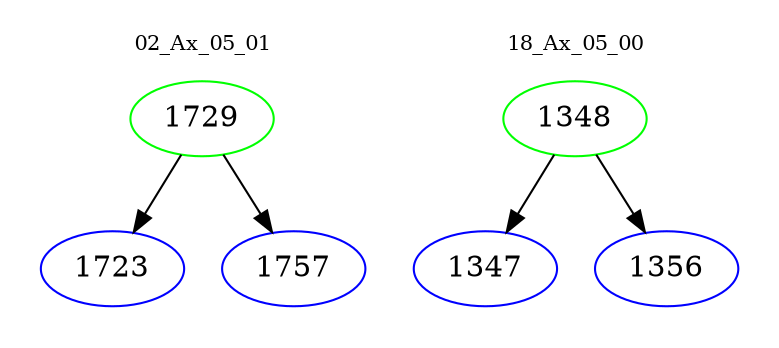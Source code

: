 digraph{
subgraph cluster_0 {
color = white
label = "02_Ax_05_01";
fontsize=10;
T0_1729 [label="1729", color="green"]
T0_1729 -> T0_1723 [color="black"]
T0_1723 [label="1723", color="blue"]
T0_1729 -> T0_1757 [color="black"]
T0_1757 [label="1757", color="blue"]
}
subgraph cluster_1 {
color = white
label = "18_Ax_05_00";
fontsize=10;
T1_1348 [label="1348", color="green"]
T1_1348 -> T1_1347 [color="black"]
T1_1347 [label="1347", color="blue"]
T1_1348 -> T1_1356 [color="black"]
T1_1356 [label="1356", color="blue"]
}
}
